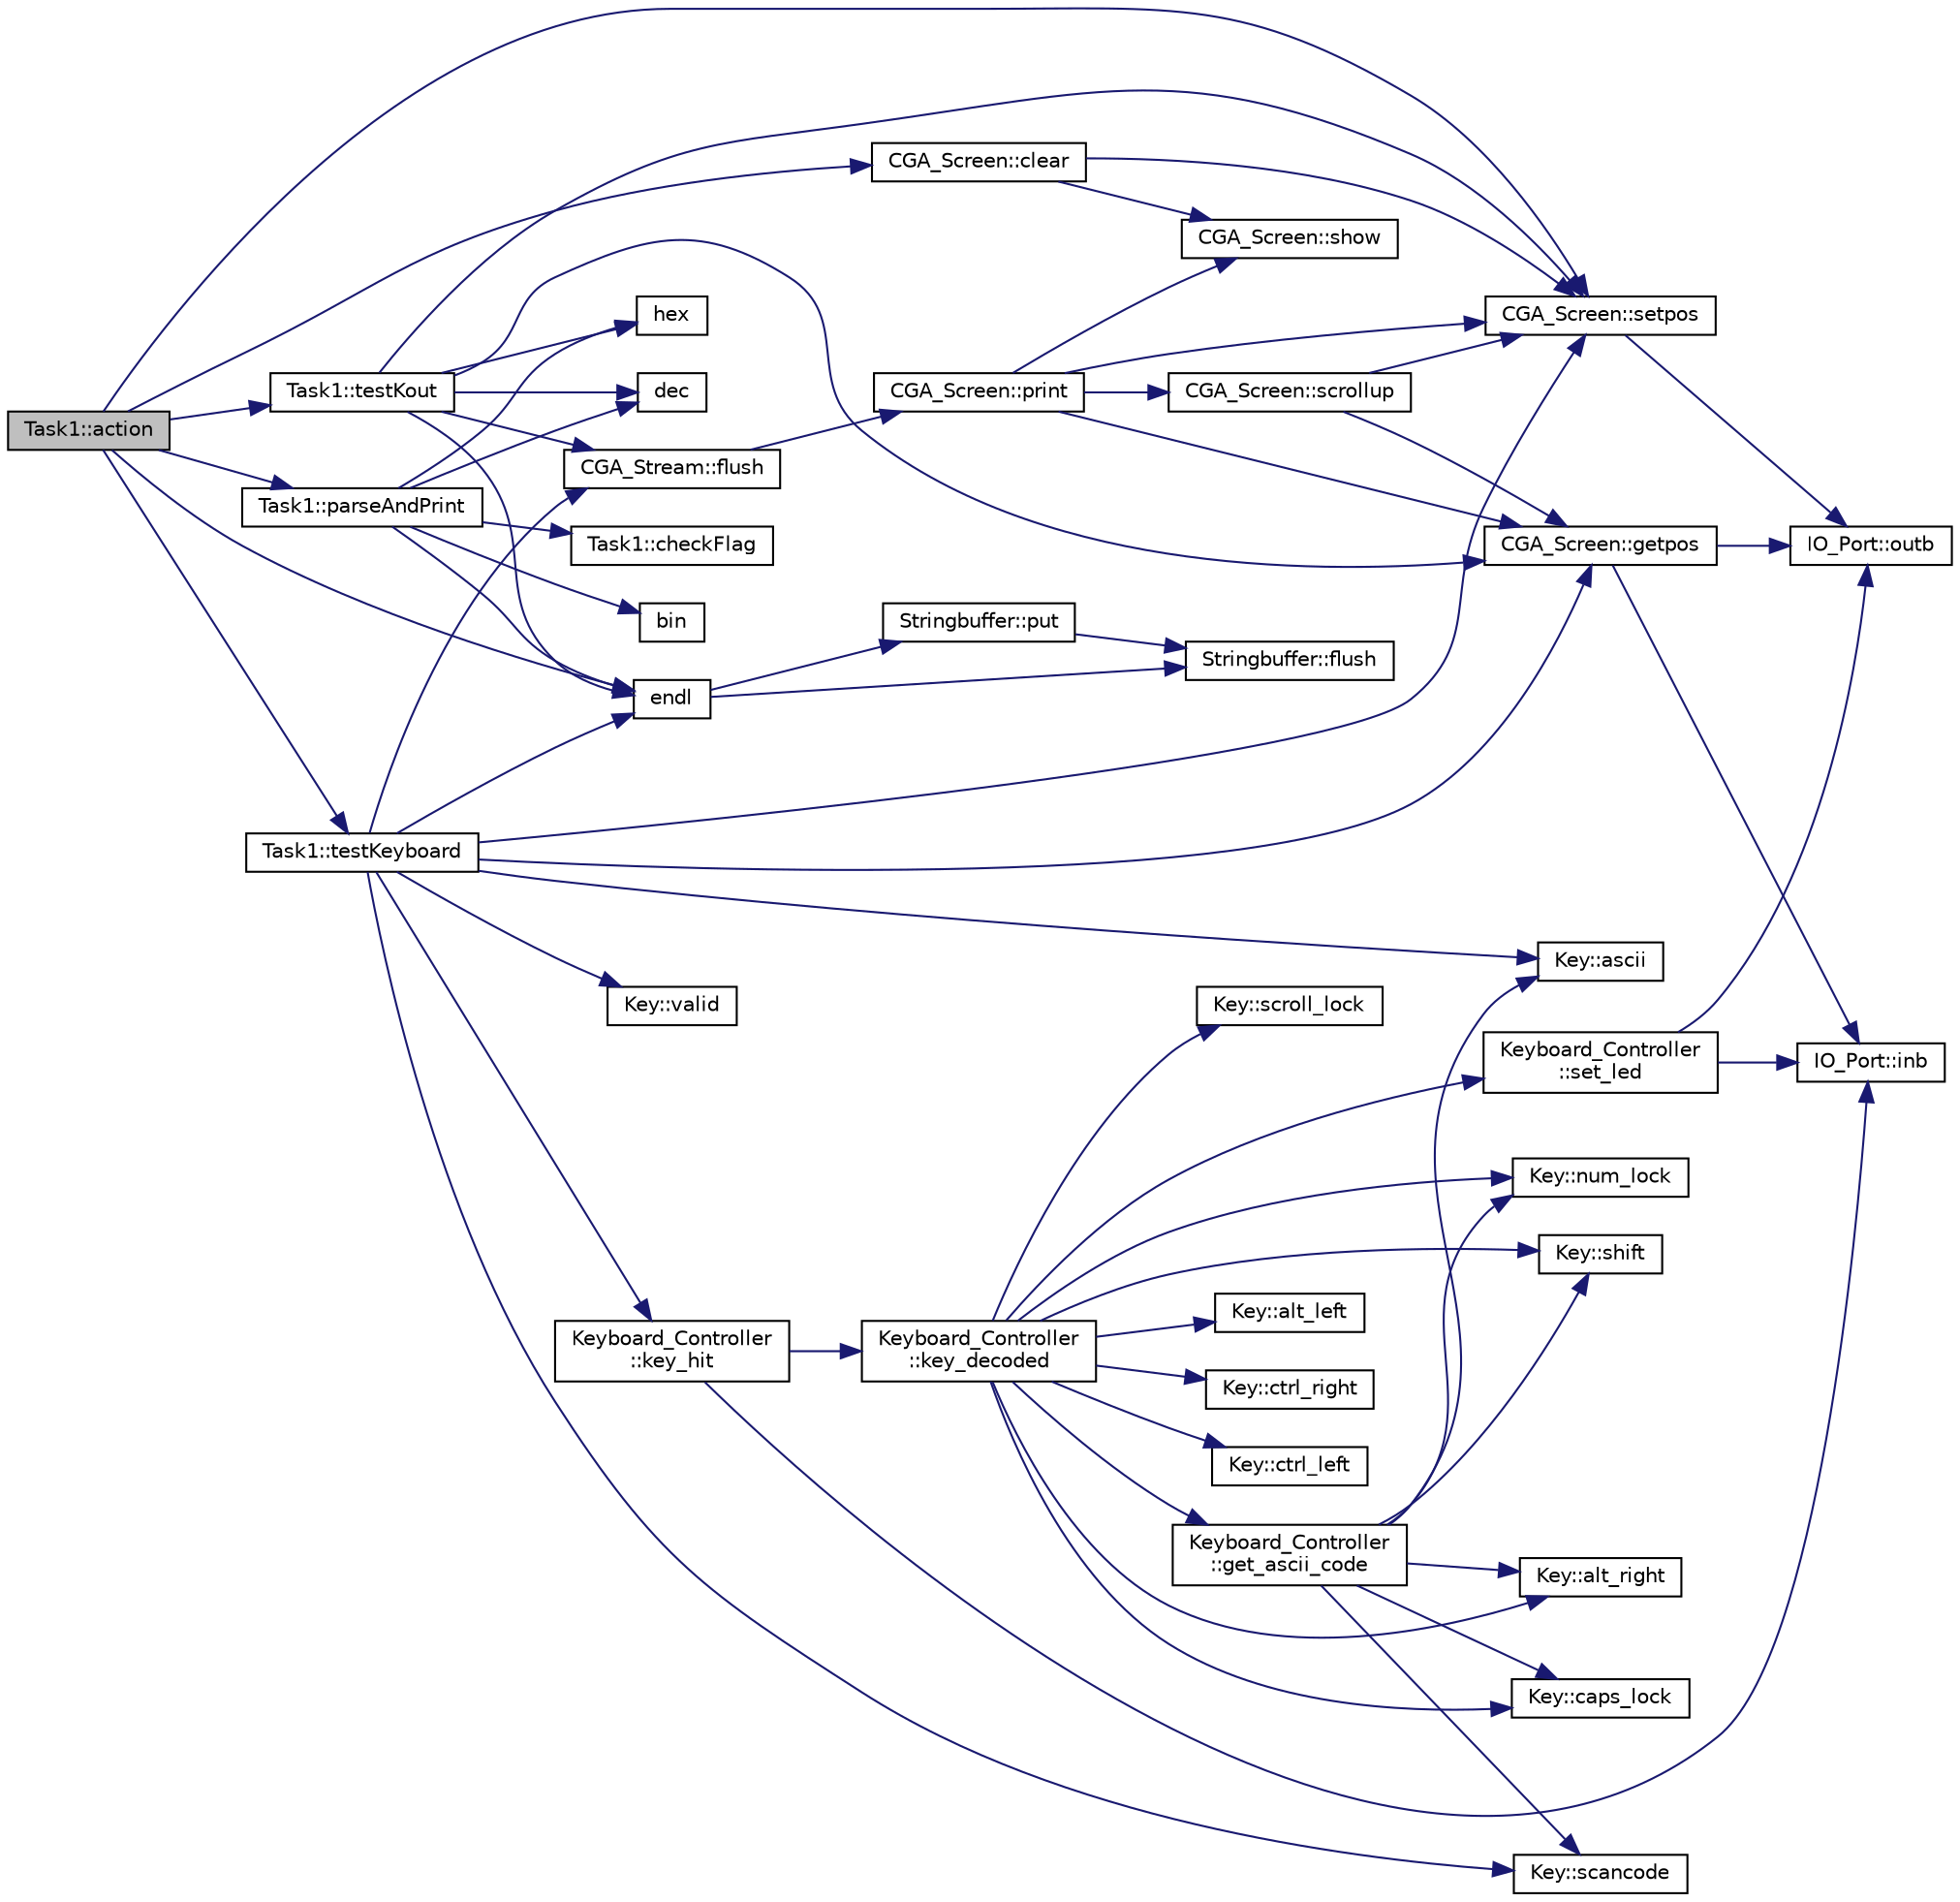 digraph "Task1::action"
{
  bgcolor="transparent";
  edge [fontname="Helvetica",fontsize="10",labelfontname="Helvetica",labelfontsize="10"];
  node [fontname="Helvetica",fontsize="10",shape=record];
  rankdir="LR";
  Node1 [label="Task1::action",height=0.2,width=0.4,color="black", fillcolor="grey75", style="filled", fontcolor="black"];
  Node1 -> Node2 [color="midnightblue",fontsize="10",style="solid",fontname="Helvetica"];
  Node2 [label="CGA_Screen::clear",height=0.2,width=0.4,color="black",URL="$classCGA__Screen.html#a622bc3a2822e3006579167343d639353",tooltip="leert den aktuellen Bildschirm "];
  Node2 -> Node3 [color="midnightblue",fontsize="10",style="solid",fontname="Helvetica"];
  Node3 [label="CGA_Screen::show",height=0.2,width=0.4,color="black",URL="$classCGA__Screen.html#a6dfbfb197371c461938cfcc9c5d70187",tooltip="print a character to a specific position "];
  Node2 -> Node4 [color="midnightblue",fontsize="10",style="solid",fontname="Helvetica"];
  Node4 [label="CGA_Screen::setpos",height=0.2,width=0.4,color="black",URL="$classCGA__Screen.html#a346b7ccc05356f76e738a76a24510e33",tooltip="set the cursor position "];
  Node4 -> Node5 [color="midnightblue",fontsize="10",style="solid",fontname="Helvetica"];
  Node5 [label="IO_Port::outb",height=0.2,width=0.4,color="black",URL="$classIO__Port.html#a63edbd1cd64f3188c448e32408c2681c",tooltip="write a byte value to the associated port. "];
  Node1 -> Node4 [color="midnightblue",fontsize="10",style="solid",fontname="Helvetica"];
  Node1 -> Node6 [color="midnightblue",fontsize="10",style="solid",fontname="Helvetica"];
  Node6 [label="endl",height=0.2,width=0.4,color="black",URL="$o__stream_8h.html#a28de23f7cab39bdb0f6a5dc3801b6c6d",tooltip="print buffer after adding a newline "];
  Node6 -> Node7 [color="midnightblue",fontsize="10",style="solid",fontname="Helvetica"];
  Node7 [label="Stringbuffer::put",height=0.2,width=0.4,color="black",URL="$classStringbuffer.html#ae497ac75047c4a8d2e35d49b92878480",tooltip="insert a character into the buffer "];
  Node7 -> Node8 [color="midnightblue",fontsize="10",style="solid",fontname="Helvetica"];
  Node8 [label="Stringbuffer::flush",height=0.2,width=0.4,color="black",URL="$classStringbuffer.html#abfb79178e3d7520f99aec80f996abaac",tooltip="flush the content of the buffer to the screen "];
  Node6 -> Node8 [color="midnightblue",fontsize="10",style="solid",fontname="Helvetica"];
  Node1 -> Node9 [color="midnightblue",fontsize="10",style="solid",fontname="Helvetica"];
  Node9 [label="Task1::testKout",height=0.2,width=0.4,color="black",URL="$classTask1.html#a48ca608ac9cdc03ab6614a4f61e2448e",tooltip="test the functionality of the Kout object "];
  Node9 -> Node6 [color="midnightblue",fontsize="10",style="solid",fontname="Helvetica"];
  Node9 -> Node10 [color="midnightblue",fontsize="10",style="solid",fontname="Helvetica"];
  Node10 [label="CGA_Screen::getpos",height=0.2,width=0.4,color="black",URL="$classCGA__Screen.html#a6f47426c0cf0662b6835d64e08cf929e",tooltip="get the cursor position "];
  Node10 -> Node5 [color="midnightblue",fontsize="10",style="solid",fontname="Helvetica"];
  Node10 -> Node11 [color="midnightblue",fontsize="10",style="solid",fontname="Helvetica"];
  Node11 [label="IO_Port::inb",height=0.2,width=0.4,color="black",URL="$classIO__Port.html#a77b7915e167487c31150a4c4b9a15496",tooltip="read a byte value from the associated port. "];
  Node9 -> Node12 [color="midnightblue",fontsize="10",style="solid",fontname="Helvetica"];
  Node12 [label="CGA_Stream::flush",height=0.2,width=0.4,color="black",URL="$classCGA__Stream.html#a73572f5377a28f09ee9dc3af7b5a65b9",tooltip="ausgeben des Inhaltes des internen Puffers "];
  Node12 -> Node13 [color="midnightblue",fontsize="10",style="solid",fontname="Helvetica"];
  Node13 [label="CGA_Screen::print",height=0.2,width=0.4,color="black",URL="$classCGA__Screen.html#a6c295831093cab87c3944e39160965b9",tooltip="gibt eine Zeichenkette an der aktuellen Position aus "];
  Node13 -> Node10 [color="midnightblue",fontsize="10",style="solid",fontname="Helvetica"];
  Node13 -> Node3 [color="midnightblue",fontsize="10",style="solid",fontname="Helvetica"];
  Node13 -> Node4 [color="midnightblue",fontsize="10",style="solid",fontname="Helvetica"];
  Node13 -> Node14 [color="midnightblue",fontsize="10",style="solid",fontname="Helvetica"];
  Node14 [label="CGA_Screen::scrollup",height=0.2,width=0.4,color="black",URL="$classCGA__Screen.html#a3808a301813e3e1b6368ab75a94ea652",tooltip="das aktuelle Display wird eine Zeile nach oben gescrollt "];
  Node14 -> Node10 [color="midnightblue",fontsize="10",style="solid",fontname="Helvetica"];
  Node14 -> Node4 [color="midnightblue",fontsize="10",style="solid",fontname="Helvetica"];
  Node9 -> Node4 [color="midnightblue",fontsize="10",style="solid",fontname="Helvetica"];
  Node9 -> Node15 [color="midnightblue",fontsize="10",style="solid",fontname="Helvetica"];
  Node15 [label="dec",height=0.2,width=0.4,color="black",URL="$o__stream_8h.html#a143762d59413d6d7cae38fb25104c5c4",tooltip="switch basis of o_stream to decimal "];
  Node9 -> Node16 [color="midnightblue",fontsize="10",style="solid",fontname="Helvetica"];
  Node16 [label="hex",height=0.2,width=0.4,color="black",URL="$o__stream_8h.html#ac9bf4a3a6b7a2f0105d73ce270f5e69d",tooltip="switch basis of o_stream to hexadecimal "];
  Node1 -> Node17 [color="midnightblue",fontsize="10",style="solid",fontname="Helvetica"];
  Node17 [label="Task1::parseAndPrint",height=0.2,width=0.4,color="black",URL="$classTask1.html#af4e3f3b3085e350a5e939da4dba2738d",tooltip="parse and print the multiboot information "];
  Node17 -> Node6 [color="midnightblue",fontsize="10",style="solid",fontname="Helvetica"];
  Node17 -> Node18 [color="midnightblue",fontsize="10",style="solid",fontname="Helvetica"];
  Node18 [label="bin",height=0.2,width=0.4,color="black",URL="$o__stream_8h.html#a53efad1d7227486b7c2208929d9b4390",tooltip="switch basis of o_stream to binary "];
  Node17 -> Node15 [color="midnightblue",fontsize="10",style="solid",fontname="Helvetica"];
  Node17 -> Node19 [color="midnightblue",fontsize="10",style="solid",fontname="Helvetica"];
  Node19 [label="Task1::checkFlag",height=0.2,width=0.4,color="black",URL="$classTask1.html#a33f61914bf73c0cb7d159db1152dfe29",tooltip="check the multiboot infromation struct for provided information "];
  Node17 -> Node16 [color="midnightblue",fontsize="10",style="solid",fontname="Helvetica"];
  Node1 -> Node20 [color="midnightblue",fontsize="10",style="solid",fontname="Helvetica"];
  Node20 [label="Task1::testKeyboard",height=0.2,width=0.4,color="black",URL="$classTask1.html#a587ce3fad20f9ec4ec88beefd08db49e",tooltip="test the functionality of the Keyboard_Controller object "];
  Node20 -> Node6 [color="midnightblue",fontsize="10",style="solid",fontname="Helvetica"];
  Node20 -> Node12 [color="midnightblue",fontsize="10",style="solid",fontname="Helvetica"];
  Node20 -> Node10 [color="midnightblue",fontsize="10",style="solid",fontname="Helvetica"];
  Node20 -> Node21 [color="midnightblue",fontsize="10",style="solid",fontname="Helvetica"];
  Node21 [label="Keyboard_Controller\l::key_hit",height=0.2,width=0.4,color="black",URL="$classKeyboard__Controller.html#a78cf6859d88097a0f2b6945fc86c1d21",tooltip="get the last pressed key "];
  Node21 -> Node11 [color="midnightblue",fontsize="10",style="solid",fontname="Helvetica"];
  Node21 -> Node22 [color="midnightblue",fontsize="10",style="solid",fontname="Helvetica"];
  Node22 [label="Keyboard_Controller\l::key_decoded",height=0.2,width=0.4,color="black",URL="$classKeyboard__Controller.html#aa517065c0ed4059b477dfb481539b1b2",tooltip="interpret the reveived scancode and modifier bits "];
  Node22 -> Node23 [color="midnightblue",fontsize="10",style="solid",fontname="Helvetica"];
  Node23 [label="Key::shift",height=0.2,width=0.4,color="black",URL="$classKey.html#a62e735f4121d8984d994a508bdd6a74b"];
  Node22 -> Node24 [color="midnightblue",fontsize="10",style="solid",fontname="Helvetica"];
  Node24 [label="Key::alt_right",height=0.2,width=0.4,color="black",URL="$classKey.html#af4fa809960860523573abd695e3f8fbe"];
  Node22 -> Node25 [color="midnightblue",fontsize="10",style="solid",fontname="Helvetica"];
  Node25 [label="Key::alt_left",height=0.2,width=0.4,color="black",URL="$classKey.html#ab1199ecfd588b567053543b6715ba19a"];
  Node22 -> Node26 [color="midnightblue",fontsize="10",style="solid",fontname="Helvetica"];
  Node26 [label="Key::ctrl_right",height=0.2,width=0.4,color="black",URL="$classKey.html#a90ea541bc6d1286a517eaccd700c4ba0"];
  Node22 -> Node27 [color="midnightblue",fontsize="10",style="solid",fontname="Helvetica"];
  Node27 [label="Key::ctrl_left",height=0.2,width=0.4,color="black",URL="$classKey.html#af1c7ef33119f0c10909a2de246de7854"];
  Node22 -> Node28 [color="midnightblue",fontsize="10",style="solid",fontname="Helvetica"];
  Node28 [label="Key::caps_lock",height=0.2,width=0.4,color="black",URL="$classKey.html#a45fb60e270f30b9f23e28259e851b14a"];
  Node22 -> Node29 [color="midnightblue",fontsize="10",style="solid",fontname="Helvetica"];
  Node29 [label="Keyboard_Controller\l::set_led",height=0.2,width=0.4,color="black",URL="$classKeyboard__Controller.html#a36dfc2c73c4031c8662e37159238d5b0",tooltip="switch the specified LED of the keyboard on or off. "];
  Node29 -> Node5 [color="midnightblue",fontsize="10",style="solid",fontname="Helvetica"];
  Node29 -> Node11 [color="midnightblue",fontsize="10",style="solid",fontname="Helvetica"];
  Node22 -> Node30 [color="midnightblue",fontsize="10",style="solid",fontname="Helvetica"];
  Node30 [label="Key::scroll_lock",height=0.2,width=0.4,color="black",URL="$classKey.html#af3d96c346d2e6088cafbc94fe7c783ef"];
  Node22 -> Node31 [color="midnightblue",fontsize="10",style="solid",fontname="Helvetica"];
  Node31 [label="Keyboard_Controller\l::get_ascii_code",height=0.2,width=0.4,color="black",URL="$classKeyboard__Controller.html#ac2b33ffe1e2794c81249861aa792513a",tooltip="convert the received scancode and modfier bits to an ascii char "];
  Node31 -> Node32 [color="midnightblue",fontsize="10",style="solid",fontname="Helvetica"];
  Node32 [label="Key::ascii",height=0.2,width=0.4,color="black",URL="$classKey.html#abb65ed9de2b4a8c24f557416b484df34",tooltip="set ascii value "];
  Node31 -> Node33 [color="midnightblue",fontsize="10",style="solid",fontname="Helvetica"];
  Node33 [label="Key::scancode",height=0.2,width=0.4,color="black",URL="$classKey.html#ae67075af1a5c0a7f585e8e61fc8515f8",tooltip="set scancode value "];
  Node31 -> Node34 [color="midnightblue",fontsize="10",style="solid",fontname="Helvetica"];
  Node34 [label="Key::num_lock",height=0.2,width=0.4,color="black",URL="$classKey.html#a4a8da77b0cb57bf89bffa3903c2f79ce"];
  Node31 -> Node24 [color="midnightblue",fontsize="10",style="solid",fontname="Helvetica"];
  Node31 -> Node23 [color="midnightblue",fontsize="10",style="solid",fontname="Helvetica"];
  Node31 -> Node28 [color="midnightblue",fontsize="10",style="solid",fontname="Helvetica"];
  Node22 -> Node34 [color="midnightblue",fontsize="10",style="solid",fontname="Helvetica"];
  Node20 -> Node35 [color="midnightblue",fontsize="10",style="solid",fontname="Helvetica"];
  Node35 [label="Key::valid",height=0.2,width=0.4,color="black",URL="$classKey.html#a4292f24b142a697e610fb7780a0dc9d5",tooltip="test for validity. "];
  Node20 -> Node4 [color="midnightblue",fontsize="10",style="solid",fontname="Helvetica"];
  Node20 -> Node32 [color="midnightblue",fontsize="10",style="solid",fontname="Helvetica"];
  Node20 -> Node33 [color="midnightblue",fontsize="10",style="solid",fontname="Helvetica"];
}
